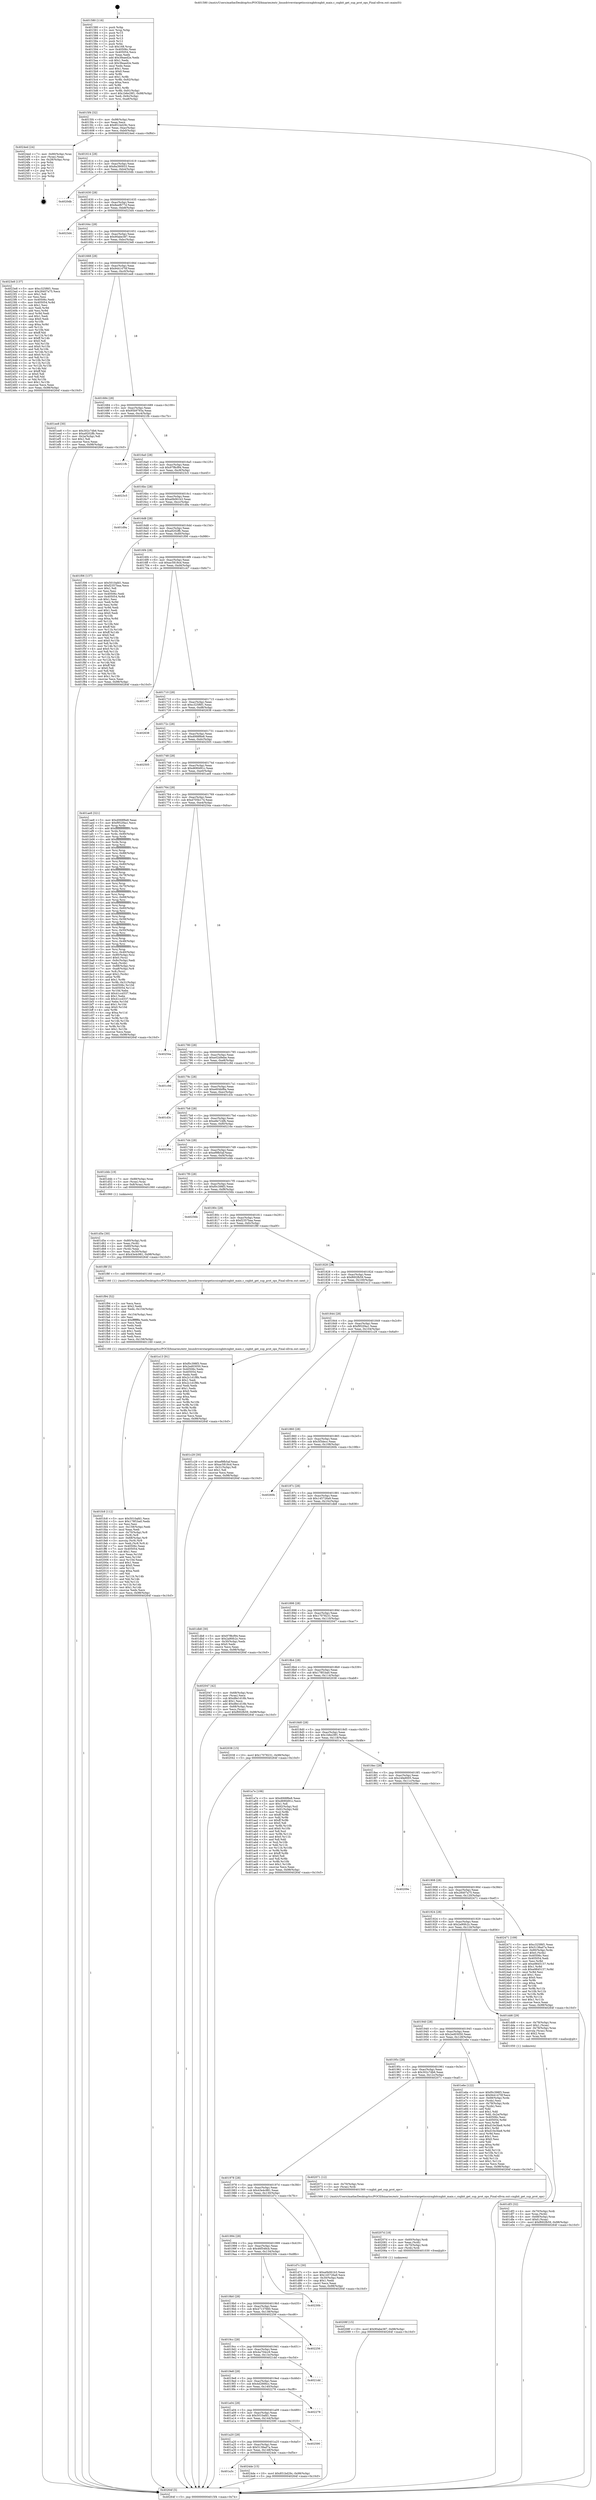 digraph "0x401580" {
  label = "0x401580 (/mnt/c/Users/mathe/Desktop/tcc/POCII/binaries/extr_linuxdriverstargetiscsicxgbitcxgbit_main.c_cxgbit_get_sup_prot_ops_Final-ollvm.out::main(0))"
  labelloc = "t"
  node[shape=record]

  Entry [label="",width=0.3,height=0.3,shape=circle,fillcolor=black,style=filled]
  "0x4015f4" [label="{
     0x4015f4 [32]\l
     | [instrs]\l
     &nbsp;&nbsp;0x4015f4 \<+6\>: mov -0x98(%rbp),%eax\l
     &nbsp;&nbsp;0x4015fa \<+2\>: mov %eax,%ecx\l
     &nbsp;&nbsp;0x4015fc \<+6\>: sub $0x851bd29c,%ecx\l
     &nbsp;&nbsp;0x401602 \<+6\>: mov %eax,-0xac(%rbp)\l
     &nbsp;&nbsp;0x401608 \<+6\>: mov %ecx,-0xb0(%rbp)\l
     &nbsp;&nbsp;0x40160e \<+6\>: je 00000000004024ed \<main+0xf6d\>\l
  }"]
  "0x4024ed" [label="{
     0x4024ed [24]\l
     | [instrs]\l
     &nbsp;&nbsp;0x4024ed \<+7\>: mov -0x90(%rbp),%rax\l
     &nbsp;&nbsp;0x4024f4 \<+2\>: mov (%rax),%eax\l
     &nbsp;&nbsp;0x4024f6 \<+4\>: lea -0x28(%rbp),%rsp\l
     &nbsp;&nbsp;0x4024fa \<+1\>: pop %rbx\l
     &nbsp;&nbsp;0x4024fb \<+2\>: pop %r12\l
     &nbsp;&nbsp;0x4024fd \<+2\>: pop %r13\l
     &nbsp;&nbsp;0x4024ff \<+2\>: pop %r14\l
     &nbsp;&nbsp;0x402501 \<+2\>: pop %r15\l
     &nbsp;&nbsp;0x402503 \<+1\>: pop %rbp\l
     &nbsp;&nbsp;0x402504 \<+1\>: ret\l
  }"]
  "0x401614" [label="{
     0x401614 [28]\l
     | [instrs]\l
     &nbsp;&nbsp;0x401614 \<+5\>: jmp 0000000000401619 \<main+0x99\>\l
     &nbsp;&nbsp;0x401619 \<+6\>: mov -0xac(%rbp),%eax\l
     &nbsp;&nbsp;0x40161f \<+5\>: sub $0x8a390933,%eax\l
     &nbsp;&nbsp;0x401624 \<+6\>: mov %eax,-0xb4(%rbp)\l
     &nbsp;&nbsp;0x40162a \<+6\>: je 00000000004020db \<main+0xb5b\>\l
  }"]
  Exit [label="",width=0.3,height=0.3,shape=circle,fillcolor=black,style=filled,peripheries=2]
  "0x4020db" [label="{
     0x4020db\l
  }", style=dashed]
  "0x401630" [label="{
     0x401630 [28]\l
     | [instrs]\l
     &nbsp;&nbsp;0x401630 \<+5\>: jmp 0000000000401635 \<main+0xb5\>\l
     &nbsp;&nbsp;0x401635 \<+6\>: mov -0xac(%rbp),%eax\l
     &nbsp;&nbsp;0x40163b \<+5\>: sub $0x8eef677d,%eax\l
     &nbsp;&nbsp;0x401640 \<+6\>: mov %eax,-0xb8(%rbp)\l
     &nbsp;&nbsp;0x401646 \<+6\>: je 00000000004023d4 \<main+0xe54\>\l
  }"]
  "0x401a3c" [label="{
     0x401a3c\l
  }", style=dashed]
  "0x4023d4" [label="{
     0x4023d4\l
  }", style=dashed]
  "0x40164c" [label="{
     0x40164c [28]\l
     | [instrs]\l
     &nbsp;&nbsp;0x40164c \<+5\>: jmp 0000000000401651 \<main+0xd1\>\l
     &nbsp;&nbsp;0x401651 \<+6\>: mov -0xac(%rbp),%eax\l
     &nbsp;&nbsp;0x401657 \<+5\>: sub $0x90abe387,%eax\l
     &nbsp;&nbsp;0x40165c \<+6\>: mov %eax,-0xbc(%rbp)\l
     &nbsp;&nbsp;0x401662 \<+6\>: je 00000000004023e8 \<main+0xe68\>\l
  }"]
  "0x4024de" [label="{
     0x4024de [15]\l
     | [instrs]\l
     &nbsp;&nbsp;0x4024de \<+10\>: movl $0x851bd29c,-0x98(%rbp)\l
     &nbsp;&nbsp;0x4024e8 \<+5\>: jmp 000000000040264f \<main+0x10cf\>\l
  }"]
  "0x4023e8" [label="{
     0x4023e8 [137]\l
     | [instrs]\l
     &nbsp;&nbsp;0x4023e8 \<+5\>: mov $0xc325f6f1,%eax\l
     &nbsp;&nbsp;0x4023ed \<+5\>: mov $0x28407a75,%ecx\l
     &nbsp;&nbsp;0x4023f2 \<+2\>: mov $0x1,%dl\l
     &nbsp;&nbsp;0x4023f4 \<+2\>: xor %esi,%esi\l
     &nbsp;&nbsp;0x4023f6 \<+7\>: mov 0x40506c,%edi\l
     &nbsp;&nbsp;0x4023fd \<+8\>: mov 0x405054,%r8d\l
     &nbsp;&nbsp;0x402405 \<+3\>: sub $0x1,%esi\l
     &nbsp;&nbsp;0x402408 \<+3\>: mov %edi,%r9d\l
     &nbsp;&nbsp;0x40240b \<+3\>: add %esi,%r9d\l
     &nbsp;&nbsp;0x40240e \<+4\>: imul %r9d,%edi\l
     &nbsp;&nbsp;0x402412 \<+3\>: and $0x1,%edi\l
     &nbsp;&nbsp;0x402415 \<+3\>: cmp $0x0,%edi\l
     &nbsp;&nbsp;0x402418 \<+4\>: sete %r10b\l
     &nbsp;&nbsp;0x40241c \<+4\>: cmp $0xa,%r8d\l
     &nbsp;&nbsp;0x402420 \<+4\>: setl %r11b\l
     &nbsp;&nbsp;0x402424 \<+3\>: mov %r10b,%bl\l
     &nbsp;&nbsp;0x402427 \<+3\>: xor $0xff,%bl\l
     &nbsp;&nbsp;0x40242a \<+3\>: mov %r11b,%r14b\l
     &nbsp;&nbsp;0x40242d \<+4\>: xor $0xff,%r14b\l
     &nbsp;&nbsp;0x402431 \<+3\>: xor $0x0,%dl\l
     &nbsp;&nbsp;0x402434 \<+3\>: mov %bl,%r15b\l
     &nbsp;&nbsp;0x402437 \<+4\>: and $0x0,%r15b\l
     &nbsp;&nbsp;0x40243b \<+3\>: and %dl,%r10b\l
     &nbsp;&nbsp;0x40243e \<+3\>: mov %r14b,%r12b\l
     &nbsp;&nbsp;0x402441 \<+4\>: and $0x0,%r12b\l
     &nbsp;&nbsp;0x402445 \<+3\>: and %dl,%r11b\l
     &nbsp;&nbsp;0x402448 \<+3\>: or %r10b,%r15b\l
     &nbsp;&nbsp;0x40244b \<+3\>: or %r11b,%r12b\l
     &nbsp;&nbsp;0x40244e \<+3\>: xor %r12b,%r15b\l
     &nbsp;&nbsp;0x402451 \<+3\>: or %r14b,%bl\l
     &nbsp;&nbsp;0x402454 \<+3\>: xor $0xff,%bl\l
     &nbsp;&nbsp;0x402457 \<+3\>: or $0x0,%dl\l
     &nbsp;&nbsp;0x40245a \<+2\>: and %dl,%bl\l
     &nbsp;&nbsp;0x40245c \<+3\>: or %bl,%r15b\l
     &nbsp;&nbsp;0x40245f \<+4\>: test $0x1,%r15b\l
     &nbsp;&nbsp;0x402463 \<+3\>: cmovne %ecx,%eax\l
     &nbsp;&nbsp;0x402466 \<+6\>: mov %eax,-0x98(%rbp)\l
     &nbsp;&nbsp;0x40246c \<+5\>: jmp 000000000040264f \<main+0x10cf\>\l
  }"]
  "0x401668" [label="{
     0x401668 [28]\l
     | [instrs]\l
     &nbsp;&nbsp;0x401668 \<+5\>: jmp 000000000040166d \<main+0xed\>\l
     &nbsp;&nbsp;0x40166d \<+6\>: mov -0xac(%rbp),%eax\l
     &nbsp;&nbsp;0x401673 \<+5\>: sub $0x9441470f,%eax\l
     &nbsp;&nbsp;0x401678 \<+6\>: mov %eax,-0xc0(%rbp)\l
     &nbsp;&nbsp;0x40167e \<+6\>: je 0000000000401ee8 \<main+0x968\>\l
  }"]
  "0x401a20" [label="{
     0x401a20 [28]\l
     | [instrs]\l
     &nbsp;&nbsp;0x401a20 \<+5\>: jmp 0000000000401a25 \<main+0x4a5\>\l
     &nbsp;&nbsp;0x401a25 \<+6\>: mov -0xac(%rbp),%eax\l
     &nbsp;&nbsp;0x401a2b \<+5\>: sub $0x5138ad7a,%eax\l
     &nbsp;&nbsp;0x401a30 \<+6\>: mov %eax,-0x148(%rbp)\l
     &nbsp;&nbsp;0x401a36 \<+6\>: je 00000000004024de \<main+0xf5e\>\l
  }"]
  "0x401ee8" [label="{
     0x401ee8 [30]\l
     | [instrs]\l
     &nbsp;&nbsp;0x401ee8 \<+5\>: mov $0x302c7db6,%eax\l
     &nbsp;&nbsp;0x401eed \<+5\>: mov $0xa9202ffc,%ecx\l
     &nbsp;&nbsp;0x401ef2 \<+3\>: mov -0x2a(%rbp),%dl\l
     &nbsp;&nbsp;0x401ef5 \<+3\>: test $0x1,%dl\l
     &nbsp;&nbsp;0x401ef8 \<+3\>: cmovne %ecx,%eax\l
     &nbsp;&nbsp;0x401efb \<+6\>: mov %eax,-0x98(%rbp)\l
     &nbsp;&nbsp;0x401f01 \<+5\>: jmp 000000000040264f \<main+0x10cf\>\l
  }"]
  "0x401684" [label="{
     0x401684 [28]\l
     | [instrs]\l
     &nbsp;&nbsp;0x401684 \<+5\>: jmp 0000000000401689 \<main+0x109\>\l
     &nbsp;&nbsp;0x401689 \<+6\>: mov -0xac(%rbp),%eax\l
     &nbsp;&nbsp;0x40168f \<+5\>: sub $0x95b9793a,%eax\l
     &nbsp;&nbsp;0x401694 \<+6\>: mov %eax,-0xc4(%rbp)\l
     &nbsp;&nbsp;0x40169a \<+6\>: je 00000000004021fb \<main+0xc7b\>\l
  }"]
  "0x402590" [label="{
     0x402590\l
  }", style=dashed]
  "0x4021fb" [label="{
     0x4021fb\l
  }", style=dashed]
  "0x4016a0" [label="{
     0x4016a0 [28]\l
     | [instrs]\l
     &nbsp;&nbsp;0x4016a0 \<+5\>: jmp 00000000004016a5 \<main+0x125\>\l
     &nbsp;&nbsp;0x4016a5 \<+6\>: mov -0xac(%rbp),%eax\l
     &nbsp;&nbsp;0x4016ab \<+5\>: sub $0x97f8cf94,%eax\l
     &nbsp;&nbsp;0x4016b0 \<+6\>: mov %eax,-0xc8(%rbp)\l
     &nbsp;&nbsp;0x4016b6 \<+6\>: je 00000000004023c5 \<main+0xe45\>\l
  }"]
  "0x401a04" [label="{
     0x401a04 [28]\l
     | [instrs]\l
     &nbsp;&nbsp;0x401a04 \<+5\>: jmp 0000000000401a09 \<main+0x489\>\l
     &nbsp;&nbsp;0x401a09 \<+6\>: mov -0xac(%rbp),%eax\l
     &nbsp;&nbsp;0x401a0f \<+5\>: sub $0x5010afd1,%eax\l
     &nbsp;&nbsp;0x401a14 \<+6\>: mov %eax,-0x144(%rbp)\l
     &nbsp;&nbsp;0x401a1a \<+6\>: je 0000000000402590 \<main+0x1010\>\l
  }"]
  "0x4023c5" [label="{
     0x4023c5\l
  }", style=dashed]
  "0x4016bc" [label="{
     0x4016bc [28]\l
     | [instrs]\l
     &nbsp;&nbsp;0x4016bc \<+5\>: jmp 00000000004016c1 \<main+0x141\>\l
     &nbsp;&nbsp;0x4016c1 \<+6\>: mov -0xac(%rbp),%eax\l
     &nbsp;&nbsp;0x4016c7 \<+5\>: sub $0xa0b061b3,%eax\l
     &nbsp;&nbsp;0x4016cc \<+6\>: mov %eax,-0xcc(%rbp)\l
     &nbsp;&nbsp;0x4016d2 \<+6\>: je 0000000000401d9a \<main+0x81a\>\l
  }"]
  "0x402278" [label="{
     0x402278\l
  }", style=dashed]
  "0x401d9a" [label="{
     0x401d9a\l
  }", style=dashed]
  "0x4016d8" [label="{
     0x4016d8 [28]\l
     | [instrs]\l
     &nbsp;&nbsp;0x4016d8 \<+5\>: jmp 00000000004016dd \<main+0x15d\>\l
     &nbsp;&nbsp;0x4016dd \<+6\>: mov -0xac(%rbp),%eax\l
     &nbsp;&nbsp;0x4016e3 \<+5\>: sub $0xa9202ffc,%eax\l
     &nbsp;&nbsp;0x4016e8 \<+6\>: mov %eax,-0xd0(%rbp)\l
     &nbsp;&nbsp;0x4016ee \<+6\>: je 0000000000401f06 \<main+0x986\>\l
  }"]
  "0x4019e8" [label="{
     0x4019e8 [28]\l
     | [instrs]\l
     &nbsp;&nbsp;0x4019e8 \<+5\>: jmp 00000000004019ed \<main+0x46d\>\l
     &nbsp;&nbsp;0x4019ed \<+6\>: mov -0xac(%rbp),%eax\l
     &nbsp;&nbsp;0x4019f3 \<+5\>: sub $0x4d2666cc,%eax\l
     &nbsp;&nbsp;0x4019f8 \<+6\>: mov %eax,-0x140(%rbp)\l
     &nbsp;&nbsp;0x4019fe \<+6\>: je 0000000000402278 \<main+0xcf8\>\l
  }"]
  "0x401f06" [label="{
     0x401f06 [137]\l
     | [instrs]\l
     &nbsp;&nbsp;0x401f06 \<+5\>: mov $0x5010afd1,%eax\l
     &nbsp;&nbsp;0x401f0b \<+5\>: mov $0xf2357baa,%ecx\l
     &nbsp;&nbsp;0x401f10 \<+2\>: mov $0x1,%dl\l
     &nbsp;&nbsp;0x401f12 \<+2\>: xor %esi,%esi\l
     &nbsp;&nbsp;0x401f14 \<+7\>: mov 0x40506c,%edi\l
     &nbsp;&nbsp;0x401f1b \<+8\>: mov 0x405054,%r8d\l
     &nbsp;&nbsp;0x401f23 \<+3\>: sub $0x1,%esi\l
     &nbsp;&nbsp;0x401f26 \<+3\>: mov %edi,%r9d\l
     &nbsp;&nbsp;0x401f29 \<+3\>: add %esi,%r9d\l
     &nbsp;&nbsp;0x401f2c \<+4\>: imul %r9d,%edi\l
     &nbsp;&nbsp;0x401f30 \<+3\>: and $0x1,%edi\l
     &nbsp;&nbsp;0x401f33 \<+3\>: cmp $0x0,%edi\l
     &nbsp;&nbsp;0x401f36 \<+4\>: sete %r10b\l
     &nbsp;&nbsp;0x401f3a \<+4\>: cmp $0xa,%r8d\l
     &nbsp;&nbsp;0x401f3e \<+4\>: setl %r11b\l
     &nbsp;&nbsp;0x401f42 \<+3\>: mov %r10b,%bl\l
     &nbsp;&nbsp;0x401f45 \<+3\>: xor $0xff,%bl\l
     &nbsp;&nbsp;0x401f48 \<+3\>: mov %r11b,%r14b\l
     &nbsp;&nbsp;0x401f4b \<+4\>: xor $0xff,%r14b\l
     &nbsp;&nbsp;0x401f4f \<+3\>: xor $0x0,%dl\l
     &nbsp;&nbsp;0x401f52 \<+3\>: mov %bl,%r15b\l
     &nbsp;&nbsp;0x401f55 \<+4\>: and $0x0,%r15b\l
     &nbsp;&nbsp;0x401f59 \<+3\>: and %dl,%r10b\l
     &nbsp;&nbsp;0x401f5c \<+3\>: mov %r14b,%r12b\l
     &nbsp;&nbsp;0x401f5f \<+4\>: and $0x0,%r12b\l
     &nbsp;&nbsp;0x401f63 \<+3\>: and %dl,%r11b\l
     &nbsp;&nbsp;0x401f66 \<+3\>: or %r10b,%r15b\l
     &nbsp;&nbsp;0x401f69 \<+3\>: or %r11b,%r12b\l
     &nbsp;&nbsp;0x401f6c \<+3\>: xor %r12b,%r15b\l
     &nbsp;&nbsp;0x401f6f \<+3\>: or %r14b,%bl\l
     &nbsp;&nbsp;0x401f72 \<+3\>: xor $0xff,%bl\l
     &nbsp;&nbsp;0x401f75 \<+3\>: or $0x0,%dl\l
     &nbsp;&nbsp;0x401f78 \<+2\>: and %dl,%bl\l
     &nbsp;&nbsp;0x401f7a \<+3\>: or %bl,%r15b\l
     &nbsp;&nbsp;0x401f7d \<+4\>: test $0x1,%r15b\l
     &nbsp;&nbsp;0x401f81 \<+3\>: cmovne %ecx,%eax\l
     &nbsp;&nbsp;0x401f84 \<+6\>: mov %eax,-0x98(%rbp)\l
     &nbsp;&nbsp;0x401f8a \<+5\>: jmp 000000000040264f \<main+0x10cf\>\l
  }"]
  "0x4016f4" [label="{
     0x4016f4 [28]\l
     | [instrs]\l
     &nbsp;&nbsp;0x4016f4 \<+5\>: jmp 00000000004016f9 \<main+0x179\>\l
     &nbsp;&nbsp;0x4016f9 \<+6\>: mov -0xac(%rbp),%eax\l
     &nbsp;&nbsp;0x4016ff \<+5\>: sub $0xac5818cd,%eax\l
     &nbsp;&nbsp;0x401704 \<+6\>: mov %eax,-0xd4(%rbp)\l
     &nbsp;&nbsp;0x40170a \<+6\>: je 0000000000401c47 \<main+0x6c7\>\l
  }"]
  "0x4021dd" [label="{
     0x4021dd\l
  }", style=dashed]
  "0x401c47" [label="{
     0x401c47\l
  }", style=dashed]
  "0x401710" [label="{
     0x401710 [28]\l
     | [instrs]\l
     &nbsp;&nbsp;0x401710 \<+5\>: jmp 0000000000401715 \<main+0x195\>\l
     &nbsp;&nbsp;0x401715 \<+6\>: mov -0xac(%rbp),%eax\l
     &nbsp;&nbsp;0x40171b \<+5\>: sub $0xc325f6f1,%eax\l
     &nbsp;&nbsp;0x401720 \<+6\>: mov %eax,-0xd8(%rbp)\l
     &nbsp;&nbsp;0x401726 \<+6\>: je 0000000000402638 \<main+0x10b8\>\l
  }"]
  "0x4019cc" [label="{
     0x4019cc [28]\l
     | [instrs]\l
     &nbsp;&nbsp;0x4019cc \<+5\>: jmp 00000000004019d1 \<main+0x451\>\l
     &nbsp;&nbsp;0x4019d1 \<+6\>: mov -0xac(%rbp),%eax\l
     &nbsp;&nbsp;0x4019d7 \<+5\>: sub $0x4a704cc9,%eax\l
     &nbsp;&nbsp;0x4019dc \<+6\>: mov %eax,-0x13c(%rbp)\l
     &nbsp;&nbsp;0x4019e2 \<+6\>: je 00000000004021dd \<main+0xc5d\>\l
  }"]
  "0x402638" [label="{
     0x402638\l
  }", style=dashed]
  "0x40172c" [label="{
     0x40172c [28]\l
     | [instrs]\l
     &nbsp;&nbsp;0x40172c \<+5\>: jmp 0000000000401731 \<main+0x1b1\>\l
     &nbsp;&nbsp;0x401731 \<+6\>: mov -0xac(%rbp),%eax\l
     &nbsp;&nbsp;0x401737 \<+5\>: sub $0xd068f6e8,%eax\l
     &nbsp;&nbsp;0x40173c \<+6\>: mov %eax,-0xdc(%rbp)\l
     &nbsp;&nbsp;0x401742 \<+6\>: je 0000000000402505 \<main+0xf85\>\l
  }"]
  "0x402256" [label="{
     0x402256\l
  }", style=dashed]
  "0x402505" [label="{
     0x402505\l
  }", style=dashed]
  "0x401748" [label="{
     0x401748 [28]\l
     | [instrs]\l
     &nbsp;&nbsp;0x401748 \<+5\>: jmp 000000000040174d \<main+0x1cd\>\l
     &nbsp;&nbsp;0x40174d \<+6\>: mov -0xac(%rbp),%eax\l
     &nbsp;&nbsp;0x401753 \<+5\>: sub $0xd690d91c,%eax\l
     &nbsp;&nbsp;0x401758 \<+6\>: mov %eax,-0xe0(%rbp)\l
     &nbsp;&nbsp;0x40175e \<+6\>: je 0000000000401ae8 \<main+0x568\>\l
  }"]
  "0x4019b0" [label="{
     0x4019b0 [28]\l
     | [instrs]\l
     &nbsp;&nbsp;0x4019b0 \<+5\>: jmp 00000000004019b5 \<main+0x435\>\l
     &nbsp;&nbsp;0x4019b5 \<+6\>: mov -0xac(%rbp),%eax\l
     &nbsp;&nbsp;0x4019bb \<+5\>: sub $0x47137660,%eax\l
     &nbsp;&nbsp;0x4019c0 \<+6\>: mov %eax,-0x138(%rbp)\l
     &nbsp;&nbsp;0x4019c6 \<+6\>: je 0000000000402256 \<main+0xcd6\>\l
  }"]
  "0x401ae8" [label="{
     0x401ae8 [321]\l
     | [instrs]\l
     &nbsp;&nbsp;0x401ae8 \<+5\>: mov $0xd068f6e8,%eax\l
     &nbsp;&nbsp;0x401aed \<+5\>: mov $0xf952f4a1,%ecx\l
     &nbsp;&nbsp;0x401af2 \<+3\>: mov %rsp,%rdx\l
     &nbsp;&nbsp;0x401af5 \<+4\>: add $0xfffffffffffffff0,%rdx\l
     &nbsp;&nbsp;0x401af9 \<+3\>: mov %rdx,%rsp\l
     &nbsp;&nbsp;0x401afc \<+7\>: mov %rdx,-0x90(%rbp)\l
     &nbsp;&nbsp;0x401b03 \<+3\>: mov %rsp,%rdx\l
     &nbsp;&nbsp;0x401b06 \<+4\>: add $0xfffffffffffffff0,%rdx\l
     &nbsp;&nbsp;0x401b0a \<+3\>: mov %rdx,%rsp\l
     &nbsp;&nbsp;0x401b0d \<+3\>: mov %rsp,%rsi\l
     &nbsp;&nbsp;0x401b10 \<+4\>: add $0xfffffffffffffff0,%rsi\l
     &nbsp;&nbsp;0x401b14 \<+3\>: mov %rsi,%rsp\l
     &nbsp;&nbsp;0x401b17 \<+7\>: mov %rsi,-0x88(%rbp)\l
     &nbsp;&nbsp;0x401b1e \<+3\>: mov %rsp,%rsi\l
     &nbsp;&nbsp;0x401b21 \<+4\>: add $0xfffffffffffffff0,%rsi\l
     &nbsp;&nbsp;0x401b25 \<+3\>: mov %rsi,%rsp\l
     &nbsp;&nbsp;0x401b28 \<+4\>: mov %rsi,-0x80(%rbp)\l
     &nbsp;&nbsp;0x401b2c \<+3\>: mov %rsp,%rsi\l
     &nbsp;&nbsp;0x401b2f \<+4\>: add $0xfffffffffffffff0,%rsi\l
     &nbsp;&nbsp;0x401b33 \<+3\>: mov %rsi,%rsp\l
     &nbsp;&nbsp;0x401b36 \<+4\>: mov %rsi,-0x78(%rbp)\l
     &nbsp;&nbsp;0x401b3a \<+3\>: mov %rsp,%rsi\l
     &nbsp;&nbsp;0x401b3d \<+4\>: add $0xfffffffffffffff0,%rsi\l
     &nbsp;&nbsp;0x401b41 \<+3\>: mov %rsi,%rsp\l
     &nbsp;&nbsp;0x401b44 \<+4\>: mov %rsi,-0x70(%rbp)\l
     &nbsp;&nbsp;0x401b48 \<+3\>: mov %rsp,%rsi\l
     &nbsp;&nbsp;0x401b4b \<+4\>: add $0xfffffffffffffff0,%rsi\l
     &nbsp;&nbsp;0x401b4f \<+3\>: mov %rsi,%rsp\l
     &nbsp;&nbsp;0x401b52 \<+4\>: mov %rsi,-0x68(%rbp)\l
     &nbsp;&nbsp;0x401b56 \<+3\>: mov %rsp,%rsi\l
     &nbsp;&nbsp;0x401b59 \<+4\>: add $0xfffffffffffffff0,%rsi\l
     &nbsp;&nbsp;0x401b5d \<+3\>: mov %rsi,%rsp\l
     &nbsp;&nbsp;0x401b60 \<+4\>: mov %rsi,-0x60(%rbp)\l
     &nbsp;&nbsp;0x401b64 \<+3\>: mov %rsp,%rsi\l
     &nbsp;&nbsp;0x401b67 \<+4\>: add $0xfffffffffffffff0,%rsi\l
     &nbsp;&nbsp;0x401b6b \<+3\>: mov %rsi,%rsp\l
     &nbsp;&nbsp;0x401b6e \<+4\>: mov %rsi,-0x58(%rbp)\l
     &nbsp;&nbsp;0x401b72 \<+3\>: mov %rsp,%rsi\l
     &nbsp;&nbsp;0x401b75 \<+4\>: add $0xfffffffffffffff0,%rsi\l
     &nbsp;&nbsp;0x401b79 \<+3\>: mov %rsi,%rsp\l
     &nbsp;&nbsp;0x401b7c \<+4\>: mov %rsi,-0x50(%rbp)\l
     &nbsp;&nbsp;0x401b80 \<+3\>: mov %rsp,%rsi\l
     &nbsp;&nbsp;0x401b83 \<+4\>: add $0xfffffffffffffff0,%rsi\l
     &nbsp;&nbsp;0x401b87 \<+3\>: mov %rsi,%rsp\l
     &nbsp;&nbsp;0x401b8a \<+4\>: mov %rsi,-0x48(%rbp)\l
     &nbsp;&nbsp;0x401b8e \<+3\>: mov %rsp,%rsi\l
     &nbsp;&nbsp;0x401b91 \<+4\>: add $0xfffffffffffffff0,%rsi\l
     &nbsp;&nbsp;0x401b95 \<+3\>: mov %rsi,%rsp\l
     &nbsp;&nbsp;0x401b98 \<+4\>: mov %rsi,-0x40(%rbp)\l
     &nbsp;&nbsp;0x401b9c \<+7\>: mov -0x90(%rbp),%rsi\l
     &nbsp;&nbsp;0x401ba3 \<+6\>: movl $0x0,(%rsi)\l
     &nbsp;&nbsp;0x401ba9 \<+6\>: mov -0x9c(%rbp),%edi\l
     &nbsp;&nbsp;0x401baf \<+2\>: mov %edi,(%rdx)\l
     &nbsp;&nbsp;0x401bb1 \<+7\>: mov -0x88(%rbp),%rsi\l
     &nbsp;&nbsp;0x401bb8 \<+7\>: mov -0xa8(%rbp),%r8\l
     &nbsp;&nbsp;0x401bbf \<+3\>: mov %r8,(%rsi)\l
     &nbsp;&nbsp;0x401bc2 \<+3\>: cmpl $0x2,(%rdx)\l
     &nbsp;&nbsp;0x401bc5 \<+4\>: setne %r9b\l
     &nbsp;&nbsp;0x401bc9 \<+4\>: and $0x1,%r9b\l
     &nbsp;&nbsp;0x401bcd \<+4\>: mov %r9b,-0x31(%rbp)\l
     &nbsp;&nbsp;0x401bd1 \<+8\>: mov 0x40506c,%r10d\l
     &nbsp;&nbsp;0x401bd9 \<+8\>: mov 0x405054,%r11d\l
     &nbsp;&nbsp;0x401be1 \<+3\>: mov %r10d,%ebx\l
     &nbsp;&nbsp;0x401be4 \<+6\>: add $0x41ccd337,%ebx\l
     &nbsp;&nbsp;0x401bea \<+3\>: sub $0x1,%ebx\l
     &nbsp;&nbsp;0x401bed \<+6\>: sub $0x41ccd337,%ebx\l
     &nbsp;&nbsp;0x401bf3 \<+4\>: imul %ebx,%r10d\l
     &nbsp;&nbsp;0x401bf7 \<+4\>: and $0x1,%r10d\l
     &nbsp;&nbsp;0x401bfb \<+4\>: cmp $0x0,%r10d\l
     &nbsp;&nbsp;0x401bff \<+4\>: sete %r9b\l
     &nbsp;&nbsp;0x401c03 \<+4\>: cmp $0xa,%r11d\l
     &nbsp;&nbsp;0x401c07 \<+4\>: setl %r14b\l
     &nbsp;&nbsp;0x401c0b \<+3\>: mov %r9b,%r15b\l
     &nbsp;&nbsp;0x401c0e \<+3\>: and %r14b,%r15b\l
     &nbsp;&nbsp;0x401c11 \<+3\>: xor %r14b,%r9b\l
     &nbsp;&nbsp;0x401c14 \<+3\>: or %r9b,%r15b\l
     &nbsp;&nbsp;0x401c17 \<+4\>: test $0x1,%r15b\l
     &nbsp;&nbsp;0x401c1b \<+3\>: cmovne %ecx,%eax\l
     &nbsp;&nbsp;0x401c1e \<+6\>: mov %eax,-0x98(%rbp)\l
     &nbsp;&nbsp;0x401c24 \<+5\>: jmp 000000000040264f \<main+0x10cf\>\l
  }"]
  "0x401764" [label="{
     0x401764 [28]\l
     | [instrs]\l
     &nbsp;&nbsp;0x401764 \<+5\>: jmp 0000000000401769 \<main+0x1e9\>\l
     &nbsp;&nbsp;0x401769 \<+6\>: mov -0xac(%rbp),%eax\l
     &nbsp;&nbsp;0x40176f \<+5\>: sub $0xd705b174,%eax\l
     &nbsp;&nbsp;0x401774 \<+6\>: mov %eax,-0xe4(%rbp)\l
     &nbsp;&nbsp;0x40177a \<+6\>: je 000000000040254a \<main+0xfca\>\l
  }"]
  "0x40230b" [label="{
     0x40230b\l
  }", style=dashed]
  "0x40254a" [label="{
     0x40254a\l
  }", style=dashed]
  "0x401780" [label="{
     0x401780 [28]\l
     | [instrs]\l
     &nbsp;&nbsp;0x401780 \<+5\>: jmp 0000000000401785 \<main+0x205\>\l
     &nbsp;&nbsp;0x401785 \<+6\>: mov -0xac(%rbp),%eax\l
     &nbsp;&nbsp;0x40178b \<+5\>: sub $0xe02d9ebe,%eax\l
     &nbsp;&nbsp;0x401790 \<+6\>: mov %eax,-0xe8(%rbp)\l
     &nbsp;&nbsp;0x401796 \<+6\>: je 0000000000401c9d \<main+0x71d\>\l
  }"]
  "0x40208f" [label="{
     0x40208f [15]\l
     | [instrs]\l
     &nbsp;&nbsp;0x40208f \<+10\>: movl $0x90abe387,-0x98(%rbp)\l
     &nbsp;&nbsp;0x402099 \<+5\>: jmp 000000000040264f \<main+0x10cf\>\l
  }"]
  "0x401c9d" [label="{
     0x401c9d\l
  }", style=dashed]
  "0x40179c" [label="{
     0x40179c [28]\l
     | [instrs]\l
     &nbsp;&nbsp;0x40179c \<+5\>: jmp 00000000004017a1 \<main+0x221\>\l
     &nbsp;&nbsp;0x4017a1 \<+6\>: mov -0xac(%rbp),%eax\l
     &nbsp;&nbsp;0x4017a7 \<+5\>: sub $0xe604bf8a,%eax\l
     &nbsp;&nbsp;0x4017ac \<+6\>: mov %eax,-0xec(%rbp)\l
     &nbsp;&nbsp;0x4017b2 \<+6\>: je 0000000000401d3c \<main+0x7bc\>\l
  }"]
  "0x40207d" [label="{
     0x40207d [18]\l
     | [instrs]\l
     &nbsp;&nbsp;0x40207d \<+4\>: mov -0x60(%rbp),%rdi\l
     &nbsp;&nbsp;0x402081 \<+2\>: mov %eax,(%rdi)\l
     &nbsp;&nbsp;0x402083 \<+4\>: mov -0x70(%rbp),%rdi\l
     &nbsp;&nbsp;0x402087 \<+3\>: mov (%rdi),%rdi\l
     &nbsp;&nbsp;0x40208a \<+5\>: call 0000000000401030 \<free@plt\>\l
     | [calls]\l
     &nbsp;&nbsp;0x401030 \{1\} (unknown)\l
  }"]
  "0x401d3c" [label="{
     0x401d3c\l
  }", style=dashed]
  "0x4017b8" [label="{
     0x4017b8 [28]\l
     | [instrs]\l
     &nbsp;&nbsp;0x4017b8 \<+5\>: jmp 00000000004017bd \<main+0x23d\>\l
     &nbsp;&nbsp;0x4017bd \<+6\>: mov -0xac(%rbp),%eax\l
     &nbsp;&nbsp;0x4017c3 \<+5\>: sub $0xe8e724fb,%eax\l
     &nbsp;&nbsp;0x4017c8 \<+6\>: mov %eax,-0xf0(%rbp)\l
     &nbsp;&nbsp;0x4017ce \<+6\>: je 000000000040216e \<main+0xbee\>\l
  }"]
  "0x401fc8" [label="{
     0x401fc8 [112]\l
     | [instrs]\l
     &nbsp;&nbsp;0x401fc8 \<+5\>: mov $0x5010afd1,%ecx\l
     &nbsp;&nbsp;0x401fcd \<+5\>: mov $0x178f1ba0,%edx\l
     &nbsp;&nbsp;0x401fd2 \<+2\>: xor %esi,%esi\l
     &nbsp;&nbsp;0x401fd4 \<+6\>: mov -0x158(%rbp),%edi\l
     &nbsp;&nbsp;0x401fda \<+3\>: imul %eax,%edi\l
     &nbsp;&nbsp;0x401fdd \<+4\>: mov -0x70(%rbp),%r8\l
     &nbsp;&nbsp;0x401fe1 \<+3\>: mov (%r8),%r8\l
     &nbsp;&nbsp;0x401fe4 \<+4\>: mov -0x68(%rbp),%r9\l
     &nbsp;&nbsp;0x401fe8 \<+3\>: movslq (%r9),%r9\l
     &nbsp;&nbsp;0x401feb \<+4\>: mov %edi,(%r8,%r9,4)\l
     &nbsp;&nbsp;0x401fef \<+7\>: mov 0x40506c,%eax\l
     &nbsp;&nbsp;0x401ff6 \<+7\>: mov 0x405054,%edi\l
     &nbsp;&nbsp;0x401ffd \<+3\>: sub $0x1,%esi\l
     &nbsp;&nbsp;0x402000 \<+3\>: mov %eax,%r10d\l
     &nbsp;&nbsp;0x402003 \<+3\>: add %esi,%r10d\l
     &nbsp;&nbsp;0x402006 \<+4\>: imul %r10d,%eax\l
     &nbsp;&nbsp;0x40200a \<+3\>: and $0x1,%eax\l
     &nbsp;&nbsp;0x40200d \<+3\>: cmp $0x0,%eax\l
     &nbsp;&nbsp;0x402010 \<+4\>: sete %r11b\l
     &nbsp;&nbsp;0x402014 \<+3\>: cmp $0xa,%edi\l
     &nbsp;&nbsp;0x402017 \<+3\>: setl %bl\l
     &nbsp;&nbsp;0x40201a \<+3\>: mov %r11b,%r14b\l
     &nbsp;&nbsp;0x40201d \<+3\>: and %bl,%r14b\l
     &nbsp;&nbsp;0x402020 \<+3\>: xor %bl,%r11b\l
     &nbsp;&nbsp;0x402023 \<+3\>: or %r11b,%r14b\l
     &nbsp;&nbsp;0x402026 \<+4\>: test $0x1,%r14b\l
     &nbsp;&nbsp;0x40202a \<+3\>: cmovne %edx,%ecx\l
     &nbsp;&nbsp;0x40202d \<+6\>: mov %ecx,-0x98(%rbp)\l
     &nbsp;&nbsp;0x402033 \<+5\>: jmp 000000000040264f \<main+0x10cf\>\l
  }"]
  "0x40216e" [label="{
     0x40216e\l
  }", style=dashed]
  "0x4017d4" [label="{
     0x4017d4 [28]\l
     | [instrs]\l
     &nbsp;&nbsp;0x4017d4 \<+5\>: jmp 00000000004017d9 \<main+0x259\>\l
     &nbsp;&nbsp;0x4017d9 \<+6\>: mov -0xac(%rbp),%eax\l
     &nbsp;&nbsp;0x4017df \<+5\>: sub $0xef9fb5af,%eax\l
     &nbsp;&nbsp;0x4017e4 \<+6\>: mov %eax,-0xf4(%rbp)\l
     &nbsp;&nbsp;0x4017ea \<+6\>: je 0000000000401d4b \<main+0x7cb\>\l
  }"]
  "0x401f94" [label="{
     0x401f94 [52]\l
     | [instrs]\l
     &nbsp;&nbsp;0x401f94 \<+2\>: xor %ecx,%ecx\l
     &nbsp;&nbsp;0x401f96 \<+5\>: mov $0x2,%edx\l
     &nbsp;&nbsp;0x401f9b \<+6\>: mov %edx,-0x154(%rbp)\l
     &nbsp;&nbsp;0x401fa1 \<+1\>: cltd\l
     &nbsp;&nbsp;0x401fa2 \<+6\>: mov -0x154(%rbp),%esi\l
     &nbsp;&nbsp;0x401fa8 \<+2\>: idiv %esi\l
     &nbsp;&nbsp;0x401faa \<+6\>: imul $0xfffffffe,%edx,%edx\l
     &nbsp;&nbsp;0x401fb0 \<+2\>: mov %ecx,%edi\l
     &nbsp;&nbsp;0x401fb2 \<+2\>: sub %edx,%edi\l
     &nbsp;&nbsp;0x401fb4 \<+2\>: mov %ecx,%edx\l
     &nbsp;&nbsp;0x401fb6 \<+3\>: sub $0x1,%edx\l
     &nbsp;&nbsp;0x401fb9 \<+2\>: add %edx,%edi\l
     &nbsp;&nbsp;0x401fbb \<+2\>: sub %edi,%ecx\l
     &nbsp;&nbsp;0x401fbd \<+6\>: mov %ecx,-0x158(%rbp)\l
     &nbsp;&nbsp;0x401fc3 \<+5\>: call 0000000000401160 \<next_i\>\l
     | [calls]\l
     &nbsp;&nbsp;0x401160 \{1\} (/mnt/c/Users/mathe/Desktop/tcc/POCII/binaries/extr_linuxdriverstargetiscsicxgbitcxgbit_main.c_cxgbit_get_sup_prot_ops_Final-ollvm.out::next_i)\l
  }"]
  "0x401d4b" [label="{
     0x401d4b [19]\l
     | [instrs]\l
     &nbsp;&nbsp;0x401d4b \<+7\>: mov -0x88(%rbp),%rax\l
     &nbsp;&nbsp;0x401d52 \<+3\>: mov (%rax),%rax\l
     &nbsp;&nbsp;0x401d55 \<+4\>: mov 0x8(%rax),%rdi\l
     &nbsp;&nbsp;0x401d59 \<+5\>: call 0000000000401060 \<atoi@plt\>\l
     | [calls]\l
     &nbsp;&nbsp;0x401060 \{1\} (unknown)\l
  }"]
  "0x4017f0" [label="{
     0x4017f0 [28]\l
     | [instrs]\l
     &nbsp;&nbsp;0x4017f0 \<+5\>: jmp 00000000004017f5 \<main+0x275\>\l
     &nbsp;&nbsp;0x4017f5 \<+6\>: mov -0xac(%rbp),%eax\l
     &nbsp;&nbsp;0x4017fb \<+5\>: sub $0xf0c398f3,%eax\l
     &nbsp;&nbsp;0x401800 \<+6\>: mov %eax,-0xf8(%rbp)\l
     &nbsp;&nbsp;0x401806 \<+6\>: je 000000000040256b \<main+0xfeb\>\l
  }"]
  "0x401df3" [label="{
     0x401df3 [32]\l
     | [instrs]\l
     &nbsp;&nbsp;0x401df3 \<+4\>: mov -0x70(%rbp),%rdi\l
     &nbsp;&nbsp;0x401df7 \<+3\>: mov %rax,(%rdi)\l
     &nbsp;&nbsp;0x401dfa \<+4\>: mov -0x68(%rbp),%rax\l
     &nbsp;&nbsp;0x401dfe \<+6\>: movl $0x0,(%rax)\l
     &nbsp;&nbsp;0x401e04 \<+10\>: movl $0xf692fb59,-0x98(%rbp)\l
     &nbsp;&nbsp;0x401e0e \<+5\>: jmp 000000000040264f \<main+0x10cf\>\l
  }"]
  "0x40256b" [label="{
     0x40256b\l
  }", style=dashed]
  "0x40180c" [label="{
     0x40180c [28]\l
     | [instrs]\l
     &nbsp;&nbsp;0x40180c \<+5\>: jmp 0000000000401811 \<main+0x291\>\l
     &nbsp;&nbsp;0x401811 \<+6\>: mov -0xac(%rbp),%eax\l
     &nbsp;&nbsp;0x401817 \<+5\>: sub $0xf2357baa,%eax\l
     &nbsp;&nbsp;0x40181c \<+6\>: mov %eax,-0xfc(%rbp)\l
     &nbsp;&nbsp;0x401822 \<+6\>: je 0000000000401f8f \<main+0xa0f\>\l
  }"]
  "0x401994" [label="{
     0x401994 [28]\l
     | [instrs]\l
     &nbsp;&nbsp;0x401994 \<+5\>: jmp 0000000000401999 \<main+0x419\>\l
     &nbsp;&nbsp;0x401999 \<+6\>: mov -0xac(%rbp),%eax\l
     &nbsp;&nbsp;0x40199f \<+5\>: sub $0x46f548cb,%eax\l
     &nbsp;&nbsp;0x4019a4 \<+6\>: mov %eax,-0x134(%rbp)\l
     &nbsp;&nbsp;0x4019aa \<+6\>: je 000000000040230b \<main+0xd8b\>\l
  }"]
  "0x401f8f" [label="{
     0x401f8f [5]\l
     | [instrs]\l
     &nbsp;&nbsp;0x401f8f \<+5\>: call 0000000000401160 \<next_i\>\l
     | [calls]\l
     &nbsp;&nbsp;0x401160 \{1\} (/mnt/c/Users/mathe/Desktop/tcc/POCII/binaries/extr_linuxdriverstargetiscsicxgbitcxgbit_main.c_cxgbit_get_sup_prot_ops_Final-ollvm.out::next_i)\l
  }"]
  "0x401828" [label="{
     0x401828 [28]\l
     | [instrs]\l
     &nbsp;&nbsp;0x401828 \<+5\>: jmp 000000000040182d \<main+0x2ad\>\l
     &nbsp;&nbsp;0x40182d \<+6\>: mov -0xac(%rbp),%eax\l
     &nbsp;&nbsp;0x401833 \<+5\>: sub $0xf692fb59,%eax\l
     &nbsp;&nbsp;0x401838 \<+6\>: mov %eax,-0x100(%rbp)\l
     &nbsp;&nbsp;0x40183e \<+6\>: je 0000000000401e13 \<main+0x893\>\l
  }"]
  "0x401d7c" [label="{
     0x401d7c [30]\l
     | [instrs]\l
     &nbsp;&nbsp;0x401d7c \<+5\>: mov $0xa0b061b3,%eax\l
     &nbsp;&nbsp;0x401d81 \<+5\>: mov $0x145726a9,%ecx\l
     &nbsp;&nbsp;0x401d86 \<+3\>: mov -0x30(%rbp),%edx\l
     &nbsp;&nbsp;0x401d89 \<+3\>: cmp $0x1,%edx\l
     &nbsp;&nbsp;0x401d8c \<+3\>: cmovl %ecx,%eax\l
     &nbsp;&nbsp;0x401d8f \<+6\>: mov %eax,-0x98(%rbp)\l
     &nbsp;&nbsp;0x401d95 \<+5\>: jmp 000000000040264f \<main+0x10cf\>\l
  }"]
  "0x401e13" [label="{
     0x401e13 [91]\l
     | [instrs]\l
     &nbsp;&nbsp;0x401e13 \<+5\>: mov $0xf0c398f3,%eax\l
     &nbsp;&nbsp;0x401e18 \<+5\>: mov $0x2ed03050,%ecx\l
     &nbsp;&nbsp;0x401e1d \<+7\>: mov 0x40506c,%edx\l
     &nbsp;&nbsp;0x401e24 \<+7\>: mov 0x405054,%esi\l
     &nbsp;&nbsp;0x401e2b \<+2\>: mov %edx,%edi\l
     &nbsp;&nbsp;0x401e2d \<+6\>: add $0x2c1d1f8b,%edi\l
     &nbsp;&nbsp;0x401e33 \<+3\>: sub $0x1,%edi\l
     &nbsp;&nbsp;0x401e36 \<+6\>: sub $0x2c1d1f8b,%edi\l
     &nbsp;&nbsp;0x401e3c \<+3\>: imul %edi,%edx\l
     &nbsp;&nbsp;0x401e3f \<+3\>: and $0x1,%edx\l
     &nbsp;&nbsp;0x401e42 \<+3\>: cmp $0x0,%edx\l
     &nbsp;&nbsp;0x401e45 \<+4\>: sete %r8b\l
     &nbsp;&nbsp;0x401e49 \<+3\>: cmp $0xa,%esi\l
     &nbsp;&nbsp;0x401e4c \<+4\>: setl %r9b\l
     &nbsp;&nbsp;0x401e50 \<+3\>: mov %r8b,%r10b\l
     &nbsp;&nbsp;0x401e53 \<+3\>: and %r9b,%r10b\l
     &nbsp;&nbsp;0x401e56 \<+3\>: xor %r9b,%r8b\l
     &nbsp;&nbsp;0x401e59 \<+3\>: or %r8b,%r10b\l
     &nbsp;&nbsp;0x401e5c \<+4\>: test $0x1,%r10b\l
     &nbsp;&nbsp;0x401e60 \<+3\>: cmovne %ecx,%eax\l
     &nbsp;&nbsp;0x401e63 \<+6\>: mov %eax,-0x98(%rbp)\l
     &nbsp;&nbsp;0x401e69 \<+5\>: jmp 000000000040264f \<main+0x10cf\>\l
  }"]
  "0x401844" [label="{
     0x401844 [28]\l
     | [instrs]\l
     &nbsp;&nbsp;0x401844 \<+5\>: jmp 0000000000401849 \<main+0x2c9\>\l
     &nbsp;&nbsp;0x401849 \<+6\>: mov -0xac(%rbp),%eax\l
     &nbsp;&nbsp;0x40184f \<+5\>: sub $0xf952f4a1,%eax\l
     &nbsp;&nbsp;0x401854 \<+6\>: mov %eax,-0x104(%rbp)\l
     &nbsp;&nbsp;0x40185a \<+6\>: je 0000000000401c29 \<main+0x6a9\>\l
  }"]
  "0x401978" [label="{
     0x401978 [28]\l
     | [instrs]\l
     &nbsp;&nbsp;0x401978 \<+5\>: jmp 000000000040197d \<main+0x3fd\>\l
     &nbsp;&nbsp;0x40197d \<+6\>: mov -0xac(%rbp),%eax\l
     &nbsp;&nbsp;0x401983 \<+5\>: sub $0x43e4c981,%eax\l
     &nbsp;&nbsp;0x401988 \<+6\>: mov %eax,-0x130(%rbp)\l
     &nbsp;&nbsp;0x40198e \<+6\>: je 0000000000401d7c \<main+0x7fc\>\l
  }"]
  "0x401c29" [label="{
     0x401c29 [30]\l
     | [instrs]\l
     &nbsp;&nbsp;0x401c29 \<+5\>: mov $0xef9fb5af,%eax\l
     &nbsp;&nbsp;0x401c2e \<+5\>: mov $0xac5818cd,%ecx\l
     &nbsp;&nbsp;0x401c33 \<+3\>: mov -0x31(%rbp),%dl\l
     &nbsp;&nbsp;0x401c36 \<+3\>: test $0x1,%dl\l
     &nbsp;&nbsp;0x401c39 \<+3\>: cmovne %ecx,%eax\l
     &nbsp;&nbsp;0x401c3c \<+6\>: mov %eax,-0x98(%rbp)\l
     &nbsp;&nbsp;0x401c42 \<+5\>: jmp 000000000040264f \<main+0x10cf\>\l
  }"]
  "0x401860" [label="{
     0x401860 [28]\l
     | [instrs]\l
     &nbsp;&nbsp;0x401860 \<+5\>: jmp 0000000000401865 \<main+0x2e5\>\l
     &nbsp;&nbsp;0x401865 \<+6\>: mov -0xac(%rbp),%eax\l
     &nbsp;&nbsp;0x40186b \<+5\>: sub $0x5f3decc,%eax\l
     &nbsp;&nbsp;0x401870 \<+6\>: mov %eax,-0x108(%rbp)\l
     &nbsp;&nbsp;0x401876 \<+6\>: je 000000000040260b \<main+0x108b\>\l
  }"]
  "0x402071" [label="{
     0x402071 [12]\l
     | [instrs]\l
     &nbsp;&nbsp;0x402071 \<+4\>: mov -0x70(%rbp),%rax\l
     &nbsp;&nbsp;0x402075 \<+3\>: mov (%rax),%rdi\l
     &nbsp;&nbsp;0x402078 \<+5\>: call 0000000000401560 \<cxgbit_get_sup_prot_ops\>\l
     | [calls]\l
     &nbsp;&nbsp;0x401560 \{1\} (/mnt/c/Users/mathe/Desktop/tcc/POCII/binaries/extr_linuxdriverstargetiscsicxgbitcxgbit_main.c_cxgbit_get_sup_prot_ops_Final-ollvm.out::cxgbit_get_sup_prot_ops)\l
  }"]
  "0x40260b" [label="{
     0x40260b\l
  }", style=dashed]
  "0x40187c" [label="{
     0x40187c [28]\l
     | [instrs]\l
     &nbsp;&nbsp;0x40187c \<+5\>: jmp 0000000000401881 \<main+0x301\>\l
     &nbsp;&nbsp;0x401881 \<+6\>: mov -0xac(%rbp),%eax\l
     &nbsp;&nbsp;0x401887 \<+5\>: sub $0x145726a9,%eax\l
     &nbsp;&nbsp;0x40188c \<+6\>: mov %eax,-0x10c(%rbp)\l
     &nbsp;&nbsp;0x401892 \<+6\>: je 0000000000401db8 \<main+0x838\>\l
  }"]
  "0x40195c" [label="{
     0x40195c [28]\l
     | [instrs]\l
     &nbsp;&nbsp;0x40195c \<+5\>: jmp 0000000000401961 \<main+0x3e1\>\l
     &nbsp;&nbsp;0x401961 \<+6\>: mov -0xac(%rbp),%eax\l
     &nbsp;&nbsp;0x401967 \<+5\>: sub $0x302c7db6,%eax\l
     &nbsp;&nbsp;0x40196c \<+6\>: mov %eax,-0x12c(%rbp)\l
     &nbsp;&nbsp;0x401972 \<+6\>: je 0000000000402071 \<main+0xaf1\>\l
  }"]
  "0x401db8" [label="{
     0x401db8 [30]\l
     | [instrs]\l
     &nbsp;&nbsp;0x401db8 \<+5\>: mov $0x97f8cf94,%eax\l
     &nbsp;&nbsp;0x401dbd \<+5\>: mov $0x2a90fc2c,%ecx\l
     &nbsp;&nbsp;0x401dc2 \<+3\>: mov -0x30(%rbp),%edx\l
     &nbsp;&nbsp;0x401dc5 \<+3\>: cmp $0x0,%edx\l
     &nbsp;&nbsp;0x401dc8 \<+3\>: cmove %ecx,%eax\l
     &nbsp;&nbsp;0x401dcb \<+6\>: mov %eax,-0x98(%rbp)\l
     &nbsp;&nbsp;0x401dd1 \<+5\>: jmp 000000000040264f \<main+0x10cf\>\l
  }"]
  "0x401898" [label="{
     0x401898 [28]\l
     | [instrs]\l
     &nbsp;&nbsp;0x401898 \<+5\>: jmp 000000000040189d \<main+0x31d\>\l
     &nbsp;&nbsp;0x40189d \<+6\>: mov -0xac(%rbp),%eax\l
     &nbsp;&nbsp;0x4018a3 \<+5\>: sub $0x17078231,%eax\l
     &nbsp;&nbsp;0x4018a8 \<+6\>: mov %eax,-0x110(%rbp)\l
     &nbsp;&nbsp;0x4018ae \<+6\>: je 0000000000402047 \<main+0xac7\>\l
  }"]
  "0x401e6e" [label="{
     0x401e6e [122]\l
     | [instrs]\l
     &nbsp;&nbsp;0x401e6e \<+5\>: mov $0xf0c398f3,%eax\l
     &nbsp;&nbsp;0x401e73 \<+5\>: mov $0x9441470f,%ecx\l
     &nbsp;&nbsp;0x401e78 \<+4\>: mov -0x68(%rbp),%rdx\l
     &nbsp;&nbsp;0x401e7c \<+2\>: mov (%rdx),%esi\l
     &nbsp;&nbsp;0x401e7e \<+4\>: mov -0x78(%rbp),%rdx\l
     &nbsp;&nbsp;0x401e82 \<+2\>: cmp (%rdx),%esi\l
     &nbsp;&nbsp;0x401e84 \<+4\>: setl %dil\l
     &nbsp;&nbsp;0x401e88 \<+4\>: and $0x1,%dil\l
     &nbsp;&nbsp;0x401e8c \<+4\>: mov %dil,-0x2a(%rbp)\l
     &nbsp;&nbsp;0x401e90 \<+7\>: mov 0x40506c,%esi\l
     &nbsp;&nbsp;0x401e97 \<+8\>: mov 0x405054,%r8d\l
     &nbsp;&nbsp;0x401e9f \<+3\>: mov %esi,%r9d\l
     &nbsp;&nbsp;0x401ea2 \<+7\>: add $0xd10e3be8,%r9d\l
     &nbsp;&nbsp;0x401ea9 \<+4\>: sub $0x1,%r9d\l
     &nbsp;&nbsp;0x401ead \<+7\>: sub $0xd10e3be8,%r9d\l
     &nbsp;&nbsp;0x401eb4 \<+4\>: imul %r9d,%esi\l
     &nbsp;&nbsp;0x401eb8 \<+3\>: and $0x1,%esi\l
     &nbsp;&nbsp;0x401ebb \<+3\>: cmp $0x0,%esi\l
     &nbsp;&nbsp;0x401ebe \<+4\>: sete %dil\l
     &nbsp;&nbsp;0x401ec2 \<+4\>: cmp $0xa,%r8d\l
     &nbsp;&nbsp;0x401ec6 \<+4\>: setl %r10b\l
     &nbsp;&nbsp;0x401eca \<+3\>: mov %dil,%r11b\l
     &nbsp;&nbsp;0x401ecd \<+3\>: and %r10b,%r11b\l
     &nbsp;&nbsp;0x401ed0 \<+3\>: xor %r10b,%dil\l
     &nbsp;&nbsp;0x401ed3 \<+3\>: or %dil,%r11b\l
     &nbsp;&nbsp;0x401ed6 \<+4\>: test $0x1,%r11b\l
     &nbsp;&nbsp;0x401eda \<+3\>: cmovne %ecx,%eax\l
     &nbsp;&nbsp;0x401edd \<+6\>: mov %eax,-0x98(%rbp)\l
     &nbsp;&nbsp;0x401ee3 \<+5\>: jmp 000000000040264f \<main+0x10cf\>\l
  }"]
  "0x402047" [label="{
     0x402047 [42]\l
     | [instrs]\l
     &nbsp;&nbsp;0x402047 \<+4\>: mov -0x68(%rbp),%rax\l
     &nbsp;&nbsp;0x40204b \<+2\>: mov (%rax),%ecx\l
     &nbsp;&nbsp;0x40204d \<+6\>: sub $0xd8e1d18b,%ecx\l
     &nbsp;&nbsp;0x402053 \<+3\>: add $0x1,%ecx\l
     &nbsp;&nbsp;0x402056 \<+6\>: add $0xd8e1d18b,%ecx\l
     &nbsp;&nbsp;0x40205c \<+4\>: mov -0x68(%rbp),%rax\l
     &nbsp;&nbsp;0x402060 \<+2\>: mov %ecx,(%rax)\l
     &nbsp;&nbsp;0x402062 \<+10\>: movl $0xf692fb59,-0x98(%rbp)\l
     &nbsp;&nbsp;0x40206c \<+5\>: jmp 000000000040264f \<main+0x10cf\>\l
  }"]
  "0x4018b4" [label="{
     0x4018b4 [28]\l
     | [instrs]\l
     &nbsp;&nbsp;0x4018b4 \<+5\>: jmp 00000000004018b9 \<main+0x339\>\l
     &nbsp;&nbsp;0x4018b9 \<+6\>: mov -0xac(%rbp),%eax\l
     &nbsp;&nbsp;0x4018bf \<+5\>: sub $0x178f1ba0,%eax\l
     &nbsp;&nbsp;0x4018c4 \<+6\>: mov %eax,-0x114(%rbp)\l
     &nbsp;&nbsp;0x4018ca \<+6\>: je 0000000000402038 \<main+0xab8\>\l
  }"]
  "0x401940" [label="{
     0x401940 [28]\l
     | [instrs]\l
     &nbsp;&nbsp;0x401940 \<+5\>: jmp 0000000000401945 \<main+0x3c5\>\l
     &nbsp;&nbsp;0x401945 \<+6\>: mov -0xac(%rbp),%eax\l
     &nbsp;&nbsp;0x40194b \<+5\>: sub $0x2ed03050,%eax\l
     &nbsp;&nbsp;0x401950 \<+6\>: mov %eax,-0x128(%rbp)\l
     &nbsp;&nbsp;0x401956 \<+6\>: je 0000000000401e6e \<main+0x8ee\>\l
  }"]
  "0x402038" [label="{
     0x402038 [15]\l
     | [instrs]\l
     &nbsp;&nbsp;0x402038 \<+10\>: movl $0x17078231,-0x98(%rbp)\l
     &nbsp;&nbsp;0x402042 \<+5\>: jmp 000000000040264f \<main+0x10cf\>\l
  }"]
  "0x4018d0" [label="{
     0x4018d0 [28]\l
     | [instrs]\l
     &nbsp;&nbsp;0x4018d0 \<+5\>: jmp 00000000004018d5 \<main+0x355\>\l
     &nbsp;&nbsp;0x4018d5 \<+6\>: mov -0xac(%rbp),%eax\l
     &nbsp;&nbsp;0x4018db \<+5\>: sub $0x1b6e29f1,%eax\l
     &nbsp;&nbsp;0x4018e0 \<+6\>: mov %eax,-0x118(%rbp)\l
     &nbsp;&nbsp;0x4018e6 \<+6\>: je 0000000000401a7e \<main+0x4fe\>\l
  }"]
  "0x401dd6" [label="{
     0x401dd6 [29]\l
     | [instrs]\l
     &nbsp;&nbsp;0x401dd6 \<+4\>: mov -0x78(%rbp),%rax\l
     &nbsp;&nbsp;0x401dda \<+6\>: movl $0x1,(%rax)\l
     &nbsp;&nbsp;0x401de0 \<+4\>: mov -0x78(%rbp),%rax\l
     &nbsp;&nbsp;0x401de4 \<+3\>: movslq (%rax),%rax\l
     &nbsp;&nbsp;0x401de7 \<+4\>: shl $0x2,%rax\l
     &nbsp;&nbsp;0x401deb \<+3\>: mov %rax,%rdi\l
     &nbsp;&nbsp;0x401dee \<+5\>: call 0000000000401050 \<malloc@plt\>\l
     | [calls]\l
     &nbsp;&nbsp;0x401050 \{1\} (unknown)\l
  }"]
  "0x401a7e" [label="{
     0x401a7e [106]\l
     | [instrs]\l
     &nbsp;&nbsp;0x401a7e \<+5\>: mov $0xd068f6e8,%eax\l
     &nbsp;&nbsp;0x401a83 \<+5\>: mov $0xd690d91c,%ecx\l
     &nbsp;&nbsp;0x401a88 \<+2\>: mov $0x1,%dl\l
     &nbsp;&nbsp;0x401a8a \<+7\>: mov -0x92(%rbp),%sil\l
     &nbsp;&nbsp;0x401a91 \<+7\>: mov -0x91(%rbp),%dil\l
     &nbsp;&nbsp;0x401a98 \<+3\>: mov %sil,%r8b\l
     &nbsp;&nbsp;0x401a9b \<+4\>: xor $0xff,%r8b\l
     &nbsp;&nbsp;0x401a9f \<+3\>: mov %dil,%r9b\l
     &nbsp;&nbsp;0x401aa2 \<+4\>: xor $0xff,%r9b\l
     &nbsp;&nbsp;0x401aa6 \<+3\>: xor $0x0,%dl\l
     &nbsp;&nbsp;0x401aa9 \<+3\>: mov %r8b,%r10b\l
     &nbsp;&nbsp;0x401aac \<+4\>: and $0x0,%r10b\l
     &nbsp;&nbsp;0x401ab0 \<+3\>: and %dl,%sil\l
     &nbsp;&nbsp;0x401ab3 \<+3\>: mov %r9b,%r11b\l
     &nbsp;&nbsp;0x401ab6 \<+4\>: and $0x0,%r11b\l
     &nbsp;&nbsp;0x401aba \<+3\>: and %dl,%dil\l
     &nbsp;&nbsp;0x401abd \<+3\>: or %sil,%r10b\l
     &nbsp;&nbsp;0x401ac0 \<+3\>: or %dil,%r11b\l
     &nbsp;&nbsp;0x401ac3 \<+3\>: xor %r11b,%r10b\l
     &nbsp;&nbsp;0x401ac6 \<+3\>: or %r9b,%r8b\l
     &nbsp;&nbsp;0x401ac9 \<+4\>: xor $0xff,%r8b\l
     &nbsp;&nbsp;0x401acd \<+3\>: or $0x0,%dl\l
     &nbsp;&nbsp;0x401ad0 \<+3\>: and %dl,%r8b\l
     &nbsp;&nbsp;0x401ad3 \<+3\>: or %r8b,%r10b\l
     &nbsp;&nbsp;0x401ad6 \<+4\>: test $0x1,%r10b\l
     &nbsp;&nbsp;0x401ada \<+3\>: cmovne %ecx,%eax\l
     &nbsp;&nbsp;0x401add \<+6\>: mov %eax,-0x98(%rbp)\l
     &nbsp;&nbsp;0x401ae3 \<+5\>: jmp 000000000040264f \<main+0x10cf\>\l
  }"]
  "0x4018ec" [label="{
     0x4018ec [28]\l
     | [instrs]\l
     &nbsp;&nbsp;0x4018ec \<+5\>: jmp 00000000004018f1 \<main+0x371\>\l
     &nbsp;&nbsp;0x4018f1 \<+6\>: mov -0xac(%rbp),%eax\l
     &nbsp;&nbsp;0x4018f7 \<+5\>: sub $0x24fa9005,%eax\l
     &nbsp;&nbsp;0x4018fc \<+6\>: mov %eax,-0x11c(%rbp)\l
     &nbsp;&nbsp;0x401902 \<+6\>: je 000000000040209e \<main+0xb1e\>\l
  }"]
  "0x40264f" [label="{
     0x40264f [5]\l
     | [instrs]\l
     &nbsp;&nbsp;0x40264f \<+5\>: jmp 00000000004015f4 \<main+0x74\>\l
  }"]
  "0x401580" [label="{
     0x401580 [116]\l
     | [instrs]\l
     &nbsp;&nbsp;0x401580 \<+1\>: push %rbp\l
     &nbsp;&nbsp;0x401581 \<+3\>: mov %rsp,%rbp\l
     &nbsp;&nbsp;0x401584 \<+2\>: push %r15\l
     &nbsp;&nbsp;0x401586 \<+2\>: push %r14\l
     &nbsp;&nbsp;0x401588 \<+2\>: push %r13\l
     &nbsp;&nbsp;0x40158a \<+2\>: push %r12\l
     &nbsp;&nbsp;0x40158c \<+1\>: push %rbx\l
     &nbsp;&nbsp;0x40158d \<+7\>: sub $0x168,%rsp\l
     &nbsp;&nbsp;0x401594 \<+7\>: mov 0x40506c,%eax\l
     &nbsp;&nbsp;0x40159b \<+7\>: mov 0x405054,%ecx\l
     &nbsp;&nbsp;0x4015a2 \<+2\>: mov %eax,%edx\l
     &nbsp;&nbsp;0x4015a4 \<+6\>: add $0x3feaed2e,%edx\l
     &nbsp;&nbsp;0x4015aa \<+3\>: sub $0x1,%edx\l
     &nbsp;&nbsp;0x4015ad \<+6\>: sub $0x3feaed2e,%edx\l
     &nbsp;&nbsp;0x4015b3 \<+3\>: imul %edx,%eax\l
     &nbsp;&nbsp;0x4015b6 \<+3\>: and $0x1,%eax\l
     &nbsp;&nbsp;0x4015b9 \<+3\>: cmp $0x0,%eax\l
     &nbsp;&nbsp;0x4015bc \<+4\>: sete %r8b\l
     &nbsp;&nbsp;0x4015c0 \<+4\>: and $0x1,%r8b\l
     &nbsp;&nbsp;0x4015c4 \<+7\>: mov %r8b,-0x92(%rbp)\l
     &nbsp;&nbsp;0x4015cb \<+3\>: cmp $0xa,%ecx\l
     &nbsp;&nbsp;0x4015ce \<+4\>: setl %r8b\l
     &nbsp;&nbsp;0x4015d2 \<+4\>: and $0x1,%r8b\l
     &nbsp;&nbsp;0x4015d6 \<+7\>: mov %r8b,-0x91(%rbp)\l
     &nbsp;&nbsp;0x4015dd \<+10\>: movl $0x1b6e29f1,-0x98(%rbp)\l
     &nbsp;&nbsp;0x4015e7 \<+6\>: mov %edi,-0x9c(%rbp)\l
     &nbsp;&nbsp;0x4015ed \<+7\>: mov %rsi,-0xa8(%rbp)\l
  }"]
  "0x401924" [label="{
     0x401924 [28]\l
     | [instrs]\l
     &nbsp;&nbsp;0x401924 \<+5\>: jmp 0000000000401929 \<main+0x3a9\>\l
     &nbsp;&nbsp;0x401929 \<+6\>: mov -0xac(%rbp),%eax\l
     &nbsp;&nbsp;0x40192f \<+5\>: sub $0x2a90fc2c,%eax\l
     &nbsp;&nbsp;0x401934 \<+6\>: mov %eax,-0x124(%rbp)\l
     &nbsp;&nbsp;0x40193a \<+6\>: je 0000000000401dd6 \<main+0x856\>\l
  }"]
  "0x401d5e" [label="{
     0x401d5e [30]\l
     | [instrs]\l
     &nbsp;&nbsp;0x401d5e \<+4\>: mov -0x80(%rbp),%rdi\l
     &nbsp;&nbsp;0x401d62 \<+2\>: mov %eax,(%rdi)\l
     &nbsp;&nbsp;0x401d64 \<+4\>: mov -0x80(%rbp),%rdi\l
     &nbsp;&nbsp;0x401d68 \<+2\>: mov (%rdi),%eax\l
     &nbsp;&nbsp;0x401d6a \<+3\>: mov %eax,-0x30(%rbp)\l
     &nbsp;&nbsp;0x401d6d \<+10\>: movl $0x43e4c981,-0x98(%rbp)\l
     &nbsp;&nbsp;0x401d77 \<+5\>: jmp 000000000040264f \<main+0x10cf\>\l
  }"]
  "0x402471" [label="{
     0x402471 [109]\l
     | [instrs]\l
     &nbsp;&nbsp;0x402471 \<+5\>: mov $0xc325f6f1,%eax\l
     &nbsp;&nbsp;0x402476 \<+5\>: mov $0x5138ad7a,%ecx\l
     &nbsp;&nbsp;0x40247b \<+7\>: mov -0x90(%rbp),%rdx\l
     &nbsp;&nbsp;0x402482 \<+6\>: movl $0x0,(%rdx)\l
     &nbsp;&nbsp;0x402488 \<+7\>: mov 0x40506c,%esi\l
     &nbsp;&nbsp;0x40248f \<+7\>: mov 0x405054,%edi\l
     &nbsp;&nbsp;0x402496 \<+3\>: mov %esi,%r8d\l
     &nbsp;&nbsp;0x402499 \<+7\>: add $0xe9845157,%r8d\l
     &nbsp;&nbsp;0x4024a0 \<+4\>: sub $0x1,%r8d\l
     &nbsp;&nbsp;0x4024a4 \<+7\>: sub $0xe9845157,%r8d\l
     &nbsp;&nbsp;0x4024ab \<+4\>: imul %r8d,%esi\l
     &nbsp;&nbsp;0x4024af \<+3\>: and $0x1,%esi\l
     &nbsp;&nbsp;0x4024b2 \<+3\>: cmp $0x0,%esi\l
     &nbsp;&nbsp;0x4024b5 \<+4\>: sete %r9b\l
     &nbsp;&nbsp;0x4024b9 \<+3\>: cmp $0xa,%edi\l
     &nbsp;&nbsp;0x4024bc \<+4\>: setl %r10b\l
     &nbsp;&nbsp;0x4024c0 \<+3\>: mov %r9b,%r11b\l
     &nbsp;&nbsp;0x4024c3 \<+3\>: and %r10b,%r11b\l
     &nbsp;&nbsp;0x4024c6 \<+3\>: xor %r10b,%r9b\l
     &nbsp;&nbsp;0x4024c9 \<+3\>: or %r9b,%r11b\l
     &nbsp;&nbsp;0x4024cc \<+4\>: test $0x1,%r11b\l
     &nbsp;&nbsp;0x4024d0 \<+3\>: cmovne %ecx,%eax\l
     &nbsp;&nbsp;0x4024d3 \<+6\>: mov %eax,-0x98(%rbp)\l
     &nbsp;&nbsp;0x4024d9 \<+5\>: jmp 000000000040264f \<main+0x10cf\>\l
  }"]
  "0x40209e" [label="{
     0x40209e\l
  }", style=dashed]
  "0x401908" [label="{
     0x401908 [28]\l
     | [instrs]\l
     &nbsp;&nbsp;0x401908 \<+5\>: jmp 000000000040190d \<main+0x38d\>\l
     &nbsp;&nbsp;0x40190d \<+6\>: mov -0xac(%rbp),%eax\l
     &nbsp;&nbsp;0x401913 \<+5\>: sub $0x28407a75,%eax\l
     &nbsp;&nbsp;0x401918 \<+6\>: mov %eax,-0x120(%rbp)\l
     &nbsp;&nbsp;0x40191e \<+6\>: je 0000000000402471 \<main+0xef1\>\l
  }"]
  Entry -> "0x401580" [label=" 1"]
  "0x4015f4" -> "0x4024ed" [label=" 1"]
  "0x4015f4" -> "0x401614" [label=" 21"]
  "0x4024ed" -> Exit [label=" 1"]
  "0x401614" -> "0x4020db" [label=" 0"]
  "0x401614" -> "0x401630" [label=" 21"]
  "0x4024de" -> "0x40264f" [label=" 1"]
  "0x401630" -> "0x4023d4" [label=" 0"]
  "0x401630" -> "0x40164c" [label=" 21"]
  "0x401a20" -> "0x401a3c" [label=" 0"]
  "0x40164c" -> "0x4023e8" [label=" 1"]
  "0x40164c" -> "0x401668" [label=" 20"]
  "0x401a20" -> "0x4024de" [label=" 1"]
  "0x401668" -> "0x401ee8" [label=" 2"]
  "0x401668" -> "0x401684" [label=" 18"]
  "0x401a04" -> "0x401a20" [label=" 1"]
  "0x401684" -> "0x4021fb" [label=" 0"]
  "0x401684" -> "0x4016a0" [label=" 18"]
  "0x401a04" -> "0x402590" [label=" 0"]
  "0x4016a0" -> "0x4023c5" [label=" 0"]
  "0x4016a0" -> "0x4016bc" [label=" 18"]
  "0x4019e8" -> "0x401a04" [label=" 1"]
  "0x4016bc" -> "0x401d9a" [label=" 0"]
  "0x4016bc" -> "0x4016d8" [label=" 18"]
  "0x4019e8" -> "0x402278" [label=" 0"]
  "0x4016d8" -> "0x401f06" [label=" 1"]
  "0x4016d8" -> "0x4016f4" [label=" 17"]
  "0x4019cc" -> "0x4019e8" [label=" 1"]
  "0x4016f4" -> "0x401c47" [label=" 0"]
  "0x4016f4" -> "0x401710" [label=" 17"]
  "0x4019cc" -> "0x4021dd" [label=" 0"]
  "0x401710" -> "0x402638" [label=" 0"]
  "0x401710" -> "0x40172c" [label=" 17"]
  "0x4019b0" -> "0x4019cc" [label=" 1"]
  "0x40172c" -> "0x402505" [label=" 0"]
  "0x40172c" -> "0x401748" [label=" 17"]
  "0x4019b0" -> "0x402256" [label=" 0"]
  "0x401748" -> "0x401ae8" [label=" 1"]
  "0x401748" -> "0x401764" [label=" 16"]
  "0x401994" -> "0x4019b0" [label=" 1"]
  "0x401764" -> "0x40254a" [label=" 0"]
  "0x401764" -> "0x401780" [label=" 16"]
  "0x401994" -> "0x40230b" [label=" 0"]
  "0x401780" -> "0x401c9d" [label=" 0"]
  "0x401780" -> "0x40179c" [label=" 16"]
  "0x402471" -> "0x40264f" [label=" 1"]
  "0x40179c" -> "0x401d3c" [label=" 0"]
  "0x40179c" -> "0x4017b8" [label=" 16"]
  "0x4023e8" -> "0x40264f" [label=" 1"]
  "0x4017b8" -> "0x40216e" [label=" 0"]
  "0x4017b8" -> "0x4017d4" [label=" 16"]
  "0x40208f" -> "0x40264f" [label=" 1"]
  "0x4017d4" -> "0x401d4b" [label=" 1"]
  "0x4017d4" -> "0x4017f0" [label=" 15"]
  "0x40207d" -> "0x40208f" [label=" 1"]
  "0x4017f0" -> "0x40256b" [label=" 0"]
  "0x4017f0" -> "0x40180c" [label=" 15"]
  "0x402071" -> "0x40207d" [label=" 1"]
  "0x40180c" -> "0x401f8f" [label=" 1"]
  "0x40180c" -> "0x401828" [label=" 14"]
  "0x402047" -> "0x40264f" [label=" 1"]
  "0x401828" -> "0x401e13" [label=" 2"]
  "0x401828" -> "0x401844" [label=" 12"]
  "0x402038" -> "0x40264f" [label=" 1"]
  "0x401844" -> "0x401c29" [label=" 1"]
  "0x401844" -> "0x401860" [label=" 11"]
  "0x401f94" -> "0x401fc8" [label=" 1"]
  "0x401860" -> "0x40260b" [label=" 0"]
  "0x401860" -> "0x40187c" [label=" 11"]
  "0x401f8f" -> "0x401f94" [label=" 1"]
  "0x40187c" -> "0x401db8" [label=" 1"]
  "0x40187c" -> "0x401898" [label=" 10"]
  "0x401ee8" -> "0x40264f" [label=" 2"]
  "0x401898" -> "0x402047" [label=" 1"]
  "0x401898" -> "0x4018b4" [label=" 9"]
  "0x401e6e" -> "0x40264f" [label=" 2"]
  "0x4018b4" -> "0x402038" [label=" 1"]
  "0x4018b4" -> "0x4018d0" [label=" 8"]
  "0x401df3" -> "0x40264f" [label=" 1"]
  "0x4018d0" -> "0x401a7e" [label=" 1"]
  "0x4018d0" -> "0x4018ec" [label=" 7"]
  "0x401a7e" -> "0x40264f" [label=" 1"]
  "0x401580" -> "0x4015f4" [label=" 1"]
  "0x40264f" -> "0x4015f4" [label=" 21"]
  "0x401dd6" -> "0x401df3" [label=" 1"]
  "0x401ae8" -> "0x40264f" [label=" 1"]
  "0x401c29" -> "0x40264f" [label=" 1"]
  "0x401d4b" -> "0x401d5e" [label=" 1"]
  "0x401d5e" -> "0x40264f" [label=" 1"]
  "0x401d7c" -> "0x40264f" [label=" 1"]
  "0x4018ec" -> "0x40209e" [label=" 0"]
  "0x4018ec" -> "0x401908" [label=" 7"]
  "0x401978" -> "0x401994" [label=" 1"]
  "0x401908" -> "0x402471" [label=" 1"]
  "0x401908" -> "0x401924" [label=" 6"]
  "0x401db8" -> "0x40264f" [label=" 1"]
  "0x401924" -> "0x401dd6" [label=" 1"]
  "0x401924" -> "0x401940" [label=" 5"]
  "0x401e13" -> "0x40264f" [label=" 2"]
  "0x401940" -> "0x401e6e" [label=" 2"]
  "0x401940" -> "0x40195c" [label=" 3"]
  "0x401f06" -> "0x40264f" [label=" 1"]
  "0x40195c" -> "0x402071" [label=" 1"]
  "0x40195c" -> "0x401978" [label=" 2"]
  "0x401fc8" -> "0x40264f" [label=" 1"]
  "0x401978" -> "0x401d7c" [label=" 1"]
}

